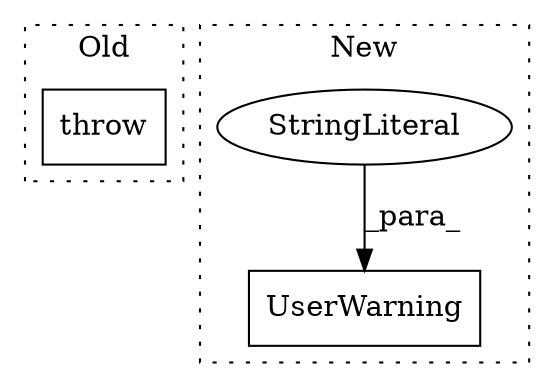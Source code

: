 digraph G {
subgraph cluster0 {
1 [label="throw" a="53" s="13699" l="6" shape="box"];
label = "Old";
style="dotted";
}
subgraph cluster1 {
2 [label="UserWarning" a="32" s="13765,13823" l="12,1" shape="box"];
3 [label="StringLiteral" a="45" s="13777" l="46" shape="ellipse"];
label = "New";
style="dotted";
}
3 -> 2 [label="_para_"];
}